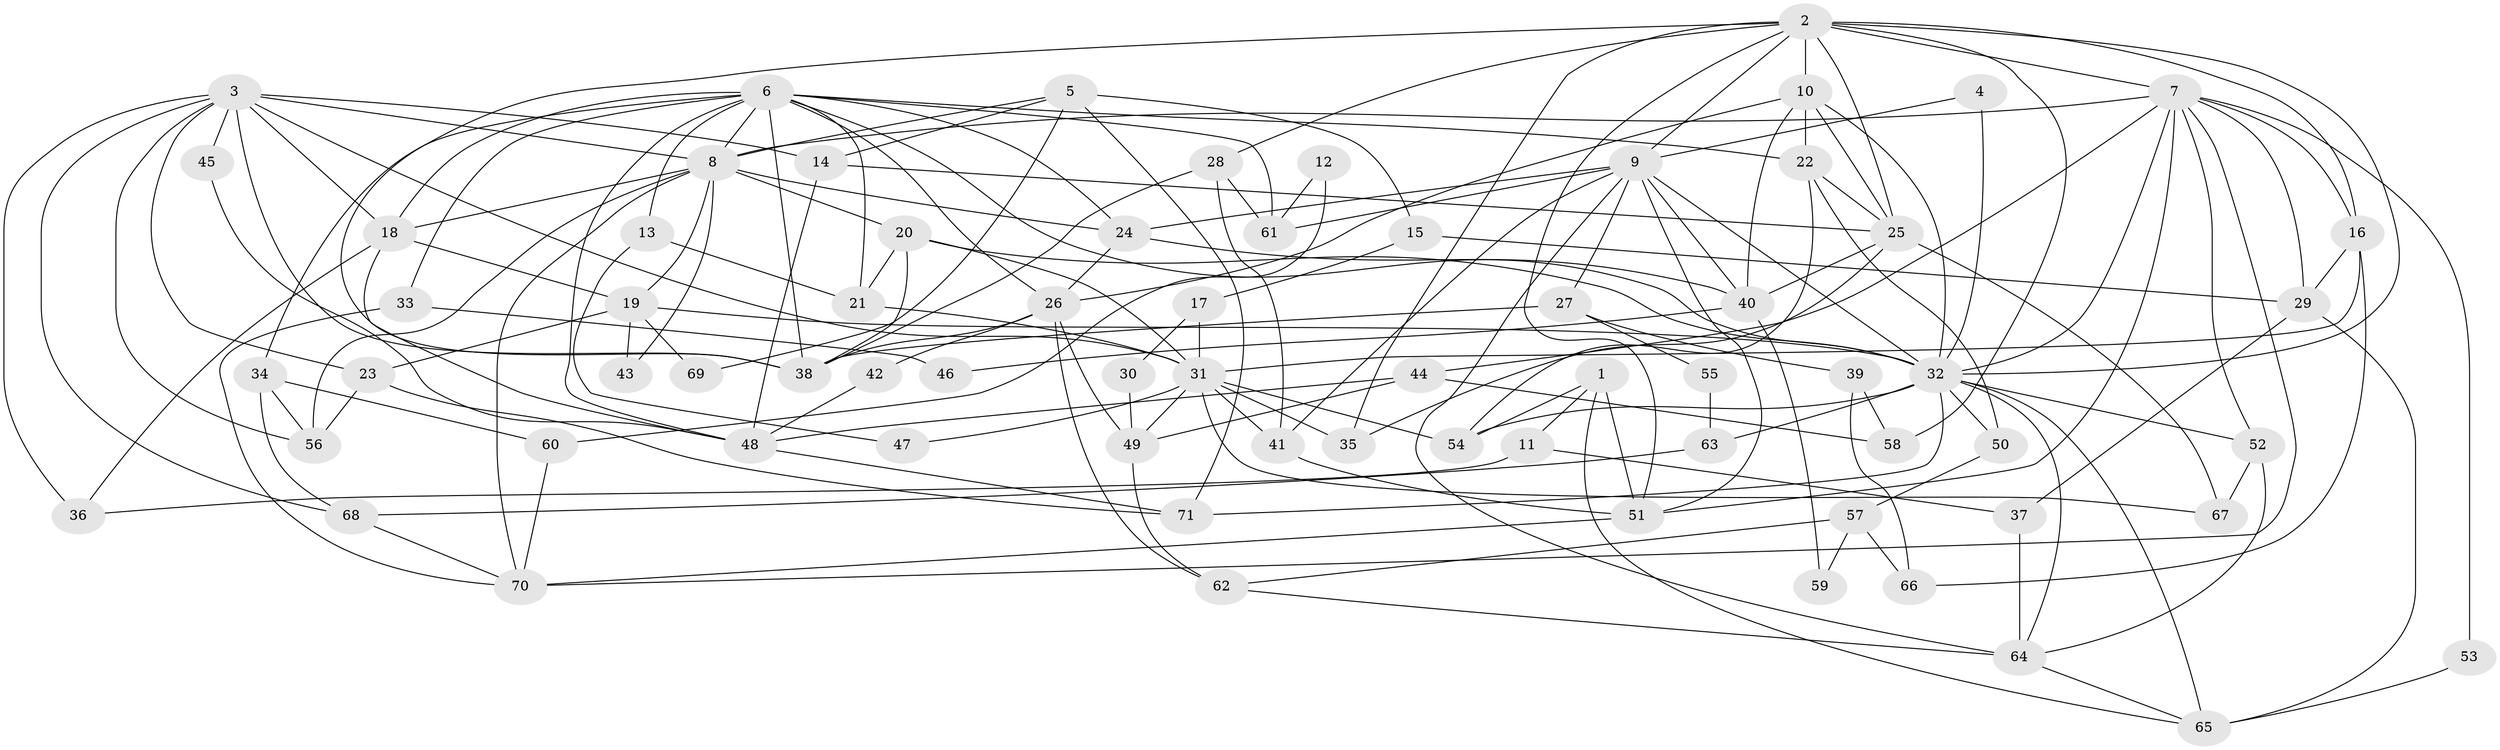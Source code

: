 // original degree distribution, {3: 0.2711864406779661, 6: 0.09322033898305085, 5: 0.15254237288135594, 2: 0.1440677966101695, 4: 0.2711864406779661, 7: 0.059322033898305086, 9: 0.00847457627118644}
// Generated by graph-tools (version 1.1) at 2025/51/03/04/25 22:51:21]
// undirected, 71 vertices, 169 edges
graph export_dot {
  node [color=gray90,style=filled];
  1;
  2;
  3;
  4;
  5;
  6;
  7;
  8;
  9;
  10;
  11;
  12;
  13;
  14;
  15;
  16;
  17;
  18;
  19;
  20;
  21;
  22;
  23;
  24;
  25;
  26;
  27;
  28;
  29;
  30;
  31;
  32;
  33;
  34;
  35;
  36;
  37;
  38;
  39;
  40;
  41;
  42;
  43;
  44;
  45;
  46;
  47;
  48;
  49;
  50;
  51;
  52;
  53;
  54;
  55;
  56;
  57;
  58;
  59;
  60;
  61;
  62;
  63;
  64;
  65;
  66;
  67;
  68;
  69;
  70;
  71;
  1 -- 11 [weight=1.0];
  1 -- 51 [weight=1.0];
  1 -- 54 [weight=1.0];
  1 -- 65 [weight=1.0];
  2 -- 7 [weight=2.0];
  2 -- 9 [weight=1.0];
  2 -- 10 [weight=3.0];
  2 -- 16 [weight=1.0];
  2 -- 25 [weight=1.0];
  2 -- 28 [weight=1.0];
  2 -- 32 [weight=1.0];
  2 -- 35 [weight=1.0];
  2 -- 38 [weight=1.0];
  2 -- 51 [weight=1.0];
  2 -- 58 [weight=1.0];
  3 -- 8 [weight=1.0];
  3 -- 14 [weight=1.0];
  3 -- 18 [weight=1.0];
  3 -- 23 [weight=1.0];
  3 -- 31 [weight=1.0];
  3 -- 36 [weight=1.0];
  3 -- 38 [weight=1.0];
  3 -- 45 [weight=1.0];
  3 -- 56 [weight=1.0];
  3 -- 68 [weight=1.0];
  4 -- 9 [weight=1.0];
  4 -- 32 [weight=1.0];
  5 -- 8 [weight=1.0];
  5 -- 14 [weight=1.0];
  5 -- 15 [weight=1.0];
  5 -- 69 [weight=1.0];
  5 -- 71 [weight=1.0];
  6 -- 8 [weight=2.0];
  6 -- 13 [weight=1.0];
  6 -- 18 [weight=2.0];
  6 -- 21 [weight=2.0];
  6 -- 22 [weight=2.0];
  6 -- 24 [weight=1.0];
  6 -- 26 [weight=1.0];
  6 -- 32 [weight=1.0];
  6 -- 33 [weight=1.0];
  6 -- 34 [weight=1.0];
  6 -- 38 [weight=2.0];
  6 -- 48 [weight=1.0];
  6 -- 61 [weight=1.0];
  7 -- 8 [weight=1.0];
  7 -- 16 [weight=1.0];
  7 -- 29 [weight=1.0];
  7 -- 32 [weight=1.0];
  7 -- 44 [weight=1.0];
  7 -- 51 [weight=1.0];
  7 -- 52 [weight=1.0];
  7 -- 53 [weight=1.0];
  7 -- 70 [weight=1.0];
  8 -- 18 [weight=1.0];
  8 -- 19 [weight=1.0];
  8 -- 20 [weight=1.0];
  8 -- 24 [weight=1.0];
  8 -- 43 [weight=1.0];
  8 -- 56 [weight=1.0];
  8 -- 70 [weight=1.0];
  9 -- 24 [weight=1.0];
  9 -- 27 [weight=1.0];
  9 -- 32 [weight=1.0];
  9 -- 40 [weight=1.0];
  9 -- 41 [weight=1.0];
  9 -- 51 [weight=1.0];
  9 -- 61 [weight=1.0];
  9 -- 64 [weight=2.0];
  10 -- 22 [weight=1.0];
  10 -- 25 [weight=1.0];
  10 -- 26 [weight=1.0];
  10 -- 32 [weight=1.0];
  10 -- 40 [weight=2.0];
  11 -- 36 [weight=1.0];
  11 -- 37 [weight=1.0];
  12 -- 60 [weight=1.0];
  12 -- 61 [weight=1.0];
  13 -- 21 [weight=1.0];
  13 -- 47 [weight=1.0];
  14 -- 25 [weight=1.0];
  14 -- 48 [weight=1.0];
  15 -- 17 [weight=1.0];
  15 -- 29 [weight=1.0];
  16 -- 29 [weight=1.0];
  16 -- 31 [weight=1.0];
  16 -- 66 [weight=1.0];
  17 -- 30 [weight=1.0];
  17 -- 31 [weight=1.0];
  18 -- 19 [weight=1.0];
  18 -- 36 [weight=1.0];
  18 -- 48 [weight=1.0];
  19 -- 23 [weight=1.0];
  19 -- 32 [weight=1.0];
  19 -- 43 [weight=1.0];
  19 -- 69 [weight=1.0];
  20 -- 21 [weight=1.0];
  20 -- 31 [weight=1.0];
  20 -- 32 [weight=1.0];
  20 -- 38 [weight=1.0];
  21 -- 31 [weight=1.0];
  22 -- 25 [weight=1.0];
  22 -- 50 [weight=1.0];
  22 -- 54 [weight=1.0];
  23 -- 56 [weight=1.0];
  23 -- 71 [weight=1.0];
  24 -- 26 [weight=1.0];
  24 -- 40 [weight=1.0];
  25 -- 35 [weight=1.0];
  25 -- 40 [weight=1.0];
  25 -- 67 [weight=1.0];
  26 -- 38 [weight=2.0];
  26 -- 42 [weight=1.0];
  26 -- 49 [weight=1.0];
  26 -- 62 [weight=1.0];
  27 -- 38 [weight=1.0];
  27 -- 39 [weight=1.0];
  27 -- 55 [weight=1.0];
  28 -- 38 [weight=1.0];
  28 -- 41 [weight=1.0];
  28 -- 61 [weight=1.0];
  29 -- 37 [weight=1.0];
  29 -- 65 [weight=1.0];
  30 -- 49 [weight=1.0];
  31 -- 35 [weight=2.0];
  31 -- 41 [weight=1.0];
  31 -- 47 [weight=1.0];
  31 -- 49 [weight=1.0];
  31 -- 54 [weight=1.0];
  31 -- 67 [weight=1.0];
  32 -- 50 [weight=1.0];
  32 -- 52 [weight=1.0];
  32 -- 54 [weight=1.0];
  32 -- 63 [weight=1.0];
  32 -- 64 [weight=1.0];
  32 -- 65 [weight=1.0];
  32 -- 71 [weight=1.0];
  33 -- 46 [weight=1.0];
  33 -- 70 [weight=1.0];
  34 -- 56 [weight=1.0];
  34 -- 60 [weight=1.0];
  34 -- 68 [weight=1.0];
  37 -- 64 [weight=1.0];
  39 -- 58 [weight=1.0];
  39 -- 66 [weight=1.0];
  40 -- 46 [weight=1.0];
  40 -- 59 [weight=1.0];
  41 -- 51 [weight=1.0];
  42 -- 48 [weight=1.0];
  44 -- 48 [weight=1.0];
  44 -- 49 [weight=1.0];
  44 -- 58 [weight=1.0];
  45 -- 48 [weight=1.0];
  48 -- 71 [weight=1.0];
  49 -- 62 [weight=1.0];
  50 -- 57 [weight=1.0];
  51 -- 70 [weight=1.0];
  52 -- 64 [weight=1.0];
  52 -- 67 [weight=1.0];
  53 -- 65 [weight=1.0];
  55 -- 63 [weight=1.0];
  57 -- 59 [weight=1.0];
  57 -- 62 [weight=1.0];
  57 -- 66 [weight=1.0];
  60 -- 70 [weight=1.0];
  62 -- 64 [weight=1.0];
  63 -- 68 [weight=1.0];
  64 -- 65 [weight=1.0];
  68 -- 70 [weight=1.0];
}
